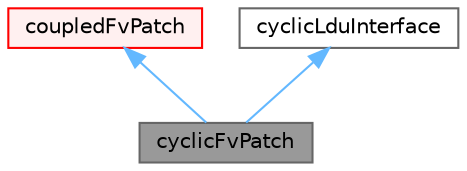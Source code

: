 digraph "cyclicFvPatch"
{
 // LATEX_PDF_SIZE
  bgcolor="transparent";
  edge [fontname=Helvetica,fontsize=10,labelfontname=Helvetica,labelfontsize=10];
  node [fontname=Helvetica,fontsize=10,shape=box,height=0.2,width=0.4];
  Node1 [id="Node000001",label="cyclicFvPatch",height=0.2,width=0.4,color="gray40", fillcolor="grey60", style="filled", fontcolor="black",tooltip="Cyclic-plane patch."];
  Node2 -> Node1 [id="edge1_Node000001_Node000002",dir="back",color="steelblue1",style="solid",tooltip=" "];
  Node2 [id="Node000002",label="coupledFvPatch",height=0.2,width=0.4,color="red", fillcolor="#FFF0F0", style="filled",URL="$classFoam_1_1coupledFvPatch.html",tooltip="An abstract base class for patches that couple regions of the computational domain e...."];
  Node5 -> Node1 [id="edge2_Node000001_Node000005",dir="back",color="steelblue1",style="solid",tooltip=" "];
  Node5 [id="Node000005",label="cyclicLduInterface",height=0.2,width=0.4,color="gray40", fillcolor="white", style="filled",URL="$classFoam_1_1cyclicLduInterface.html",tooltip="An abstract base class for cyclic coupled interfaces."];
}
